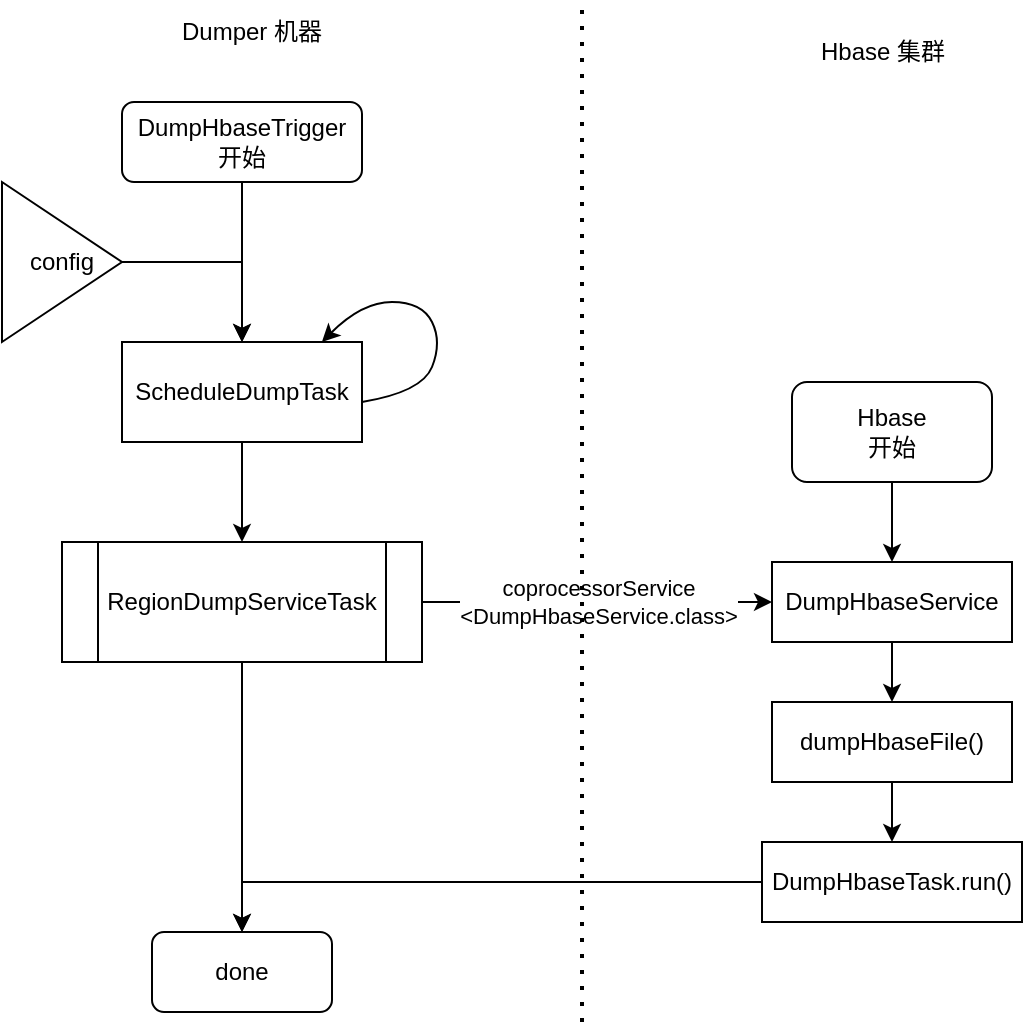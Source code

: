 <mxfile version="21.5.0" type="github">
  <diagram id="C5RBs43oDa-KdzZeNtuy" name="Page-1">
    <mxGraphModel dx="1251" dy="811" grid="1" gridSize="10" guides="1" tooltips="1" connect="1" arrows="1" fold="1" page="1" pageScale="1" pageWidth="827" pageHeight="1169" math="0" shadow="0">
      <root>
        <mxCell id="WIyWlLk6GJQsqaUBKTNV-0" />
        <mxCell id="WIyWlLk6GJQsqaUBKTNV-1" parent="WIyWlLk6GJQsqaUBKTNV-0" />
        <mxCell id="DjTxpWOGwAWJWIYAV4uO-6" style="edgeStyle=orthogonalEdgeStyle;rounded=0;orthogonalLoop=1;jettySize=auto;html=1;entryX=0.5;entryY=0;entryDx=0;entryDy=0;" edge="1" parent="WIyWlLk6GJQsqaUBKTNV-1" source="DjTxpWOGwAWJWIYAV4uO-0" target="DjTxpWOGwAWJWIYAV4uO-5">
          <mxGeometry relative="1" as="geometry" />
        </mxCell>
        <mxCell id="DjTxpWOGwAWJWIYAV4uO-0" value="DumpHbaseTrigger&lt;br&gt;开始" style="rounded=1;whiteSpace=wrap;html=1;" vertex="1" parent="WIyWlLk6GJQsqaUBKTNV-1">
          <mxGeometry x="210" y="130" width="120" height="40" as="geometry" />
        </mxCell>
        <mxCell id="DjTxpWOGwAWJWIYAV4uO-11" value="" style="edgeStyle=orthogonalEdgeStyle;rounded=0;orthogonalLoop=1;jettySize=auto;html=1;" edge="1" parent="WIyWlLk6GJQsqaUBKTNV-1" source="DjTxpWOGwAWJWIYAV4uO-5" target="DjTxpWOGwAWJWIYAV4uO-10">
          <mxGeometry relative="1" as="geometry" />
        </mxCell>
        <mxCell id="DjTxpWOGwAWJWIYAV4uO-5" value="ScheduleDumpTask" style="rounded=0;whiteSpace=wrap;html=1;" vertex="1" parent="WIyWlLk6GJQsqaUBKTNV-1">
          <mxGeometry x="210" y="250" width="120" height="50" as="geometry" />
        </mxCell>
        <mxCell id="DjTxpWOGwAWJWIYAV4uO-8" style="edgeStyle=orthogonalEdgeStyle;rounded=0;orthogonalLoop=1;jettySize=auto;html=1;exitX=1;exitY=0.5;exitDx=0;exitDy=0;entryX=0.5;entryY=0;entryDx=0;entryDy=0;" edge="1" parent="WIyWlLk6GJQsqaUBKTNV-1" source="DjTxpWOGwAWJWIYAV4uO-7" target="DjTxpWOGwAWJWIYAV4uO-5">
          <mxGeometry relative="1" as="geometry" />
        </mxCell>
        <mxCell id="DjTxpWOGwAWJWIYAV4uO-7" value="config" style="triangle;whiteSpace=wrap;html=1;" vertex="1" parent="WIyWlLk6GJQsqaUBKTNV-1">
          <mxGeometry x="150" y="170" width="60" height="80" as="geometry" />
        </mxCell>
        <mxCell id="DjTxpWOGwAWJWIYAV4uO-15" style="edgeStyle=orthogonalEdgeStyle;rounded=0;orthogonalLoop=1;jettySize=auto;html=1;" edge="1" parent="WIyWlLk6GJQsqaUBKTNV-1" source="DjTxpWOGwAWJWIYAV4uO-10" target="DjTxpWOGwAWJWIYAV4uO-14">
          <mxGeometry relative="1" as="geometry" />
        </mxCell>
        <mxCell id="DjTxpWOGwAWJWIYAV4uO-10" value="RegionDumpServiceTask" style="shape=process;whiteSpace=wrap;html=1;backgroundOutline=1;rounded=0;" vertex="1" parent="WIyWlLk6GJQsqaUBKTNV-1">
          <mxGeometry x="180" y="350" width="180" height="60" as="geometry" />
        </mxCell>
        <mxCell id="DjTxpWOGwAWJWIYAV4uO-13" value="" style="curved=1;endArrow=classic;html=1;rounded=0;entryX=0.833;entryY=0;entryDx=0;entryDy=0;entryPerimeter=0;" edge="1" parent="WIyWlLk6GJQsqaUBKTNV-1" target="DjTxpWOGwAWJWIYAV4uO-5">
          <mxGeometry width="50" height="50" relative="1" as="geometry">
            <mxPoint x="330" y="280" as="sourcePoint" />
            <mxPoint x="380" y="230" as="targetPoint" />
            <Array as="points">
              <mxPoint x="360" y="275" />
              <mxPoint x="370" y="250" />
              <mxPoint x="360" y="230" />
              <mxPoint x="330" y="230" />
            </Array>
          </mxGeometry>
        </mxCell>
        <mxCell id="DjTxpWOGwAWJWIYAV4uO-14" value="done" style="rounded=1;whiteSpace=wrap;html=1;" vertex="1" parent="WIyWlLk6GJQsqaUBKTNV-1">
          <mxGeometry x="225" y="545" width="90" height="40" as="geometry" />
        </mxCell>
        <mxCell id="DjTxpWOGwAWJWIYAV4uO-25" style="edgeStyle=orthogonalEdgeStyle;rounded=0;orthogonalLoop=1;jettySize=auto;html=1;entryX=0.5;entryY=0;entryDx=0;entryDy=0;" edge="1" parent="WIyWlLk6GJQsqaUBKTNV-1" source="DjTxpWOGwAWJWIYAV4uO-16" target="DjTxpWOGwAWJWIYAV4uO-18">
          <mxGeometry relative="1" as="geometry" />
        </mxCell>
        <mxCell id="DjTxpWOGwAWJWIYAV4uO-16" value="Hbase&lt;br&gt;开始" style="rounded=1;whiteSpace=wrap;html=1;" vertex="1" parent="WIyWlLk6GJQsqaUBKTNV-1">
          <mxGeometry x="545" y="270" width="100" height="50" as="geometry" />
        </mxCell>
        <mxCell id="DjTxpWOGwAWJWIYAV4uO-27" value="" style="edgeStyle=orthogonalEdgeStyle;rounded=0;orthogonalLoop=1;jettySize=auto;html=1;" edge="1" parent="WIyWlLk6GJQsqaUBKTNV-1" source="DjTxpWOGwAWJWIYAV4uO-18" target="DjTxpWOGwAWJWIYAV4uO-26">
          <mxGeometry relative="1" as="geometry" />
        </mxCell>
        <mxCell id="DjTxpWOGwAWJWIYAV4uO-18" value="DumpHbaseService" style="rounded=0;whiteSpace=wrap;html=1;" vertex="1" parent="WIyWlLk6GJQsqaUBKTNV-1">
          <mxGeometry x="535" y="360" width="120" height="40" as="geometry" />
        </mxCell>
        <mxCell id="DjTxpWOGwAWJWIYAV4uO-21" value="" style="endArrow=classic;html=1;rounded=0;exitX=1;exitY=0.5;exitDx=0;exitDy=0;entryX=0;entryY=0.5;entryDx=0;entryDy=0;" edge="1" parent="WIyWlLk6GJQsqaUBKTNV-1" source="DjTxpWOGwAWJWIYAV4uO-10" target="DjTxpWOGwAWJWIYAV4uO-18">
          <mxGeometry relative="1" as="geometry">
            <mxPoint x="380" y="440" as="sourcePoint" />
            <mxPoint x="480" y="440" as="targetPoint" />
          </mxGeometry>
        </mxCell>
        <mxCell id="DjTxpWOGwAWJWIYAV4uO-22" value="coprocessorService&lt;br&gt;&amp;lt;DumpHbaseService.class&amp;gt;" style="edgeLabel;resizable=0;html=1;align=center;verticalAlign=middle;" connectable="0" vertex="1" parent="DjTxpWOGwAWJWIYAV4uO-21">
          <mxGeometry relative="1" as="geometry" />
        </mxCell>
        <mxCell id="DjTxpWOGwAWJWIYAV4uO-29" value="" style="edgeStyle=orthogonalEdgeStyle;rounded=0;orthogonalLoop=1;jettySize=auto;html=1;" edge="1" parent="WIyWlLk6GJQsqaUBKTNV-1" source="DjTxpWOGwAWJWIYAV4uO-26" target="DjTxpWOGwAWJWIYAV4uO-28">
          <mxGeometry relative="1" as="geometry" />
        </mxCell>
        <mxCell id="DjTxpWOGwAWJWIYAV4uO-26" value="dumpHbaseFile()" style="whiteSpace=wrap;html=1;rounded=0;" vertex="1" parent="WIyWlLk6GJQsqaUBKTNV-1">
          <mxGeometry x="535" y="430" width="120" height="40" as="geometry" />
        </mxCell>
        <mxCell id="DjTxpWOGwAWJWIYAV4uO-30" style="edgeStyle=orthogonalEdgeStyle;rounded=0;orthogonalLoop=1;jettySize=auto;html=1;exitX=0;exitY=0.5;exitDx=0;exitDy=0;entryX=0.5;entryY=0;entryDx=0;entryDy=0;" edge="1" parent="WIyWlLk6GJQsqaUBKTNV-1" source="DjTxpWOGwAWJWIYAV4uO-28" target="DjTxpWOGwAWJWIYAV4uO-14">
          <mxGeometry relative="1" as="geometry" />
        </mxCell>
        <mxCell id="DjTxpWOGwAWJWIYAV4uO-28" value="DumpHbaseTask.run()" style="whiteSpace=wrap;html=1;rounded=0;" vertex="1" parent="WIyWlLk6GJQsqaUBKTNV-1">
          <mxGeometry x="530" y="500" width="130" height="40" as="geometry" />
        </mxCell>
        <mxCell id="DjTxpWOGwAWJWIYAV4uO-31" value="" style="endArrow=none;dashed=1;html=1;dashPattern=1 3;strokeWidth=2;rounded=0;" edge="1" parent="WIyWlLk6GJQsqaUBKTNV-1">
          <mxGeometry width="50" height="50" relative="1" as="geometry">
            <mxPoint x="440" y="590" as="sourcePoint" />
            <mxPoint x="440" y="80" as="targetPoint" />
          </mxGeometry>
        </mxCell>
        <mxCell id="DjTxpWOGwAWJWIYAV4uO-32" value="Dumper 机器" style="text;html=1;strokeColor=none;fillColor=none;align=center;verticalAlign=middle;whiteSpace=wrap;rounded=0;" vertex="1" parent="WIyWlLk6GJQsqaUBKTNV-1">
          <mxGeometry x="230" y="80" width="90" height="30" as="geometry" />
        </mxCell>
        <mxCell id="DjTxpWOGwAWJWIYAV4uO-33" value="Hbase 集群" style="text;html=1;align=center;verticalAlign=middle;resizable=0;points=[];autosize=1;strokeColor=none;fillColor=none;" vertex="1" parent="WIyWlLk6GJQsqaUBKTNV-1">
          <mxGeometry x="545" y="90" width="90" height="30" as="geometry" />
        </mxCell>
      </root>
    </mxGraphModel>
  </diagram>
</mxfile>
